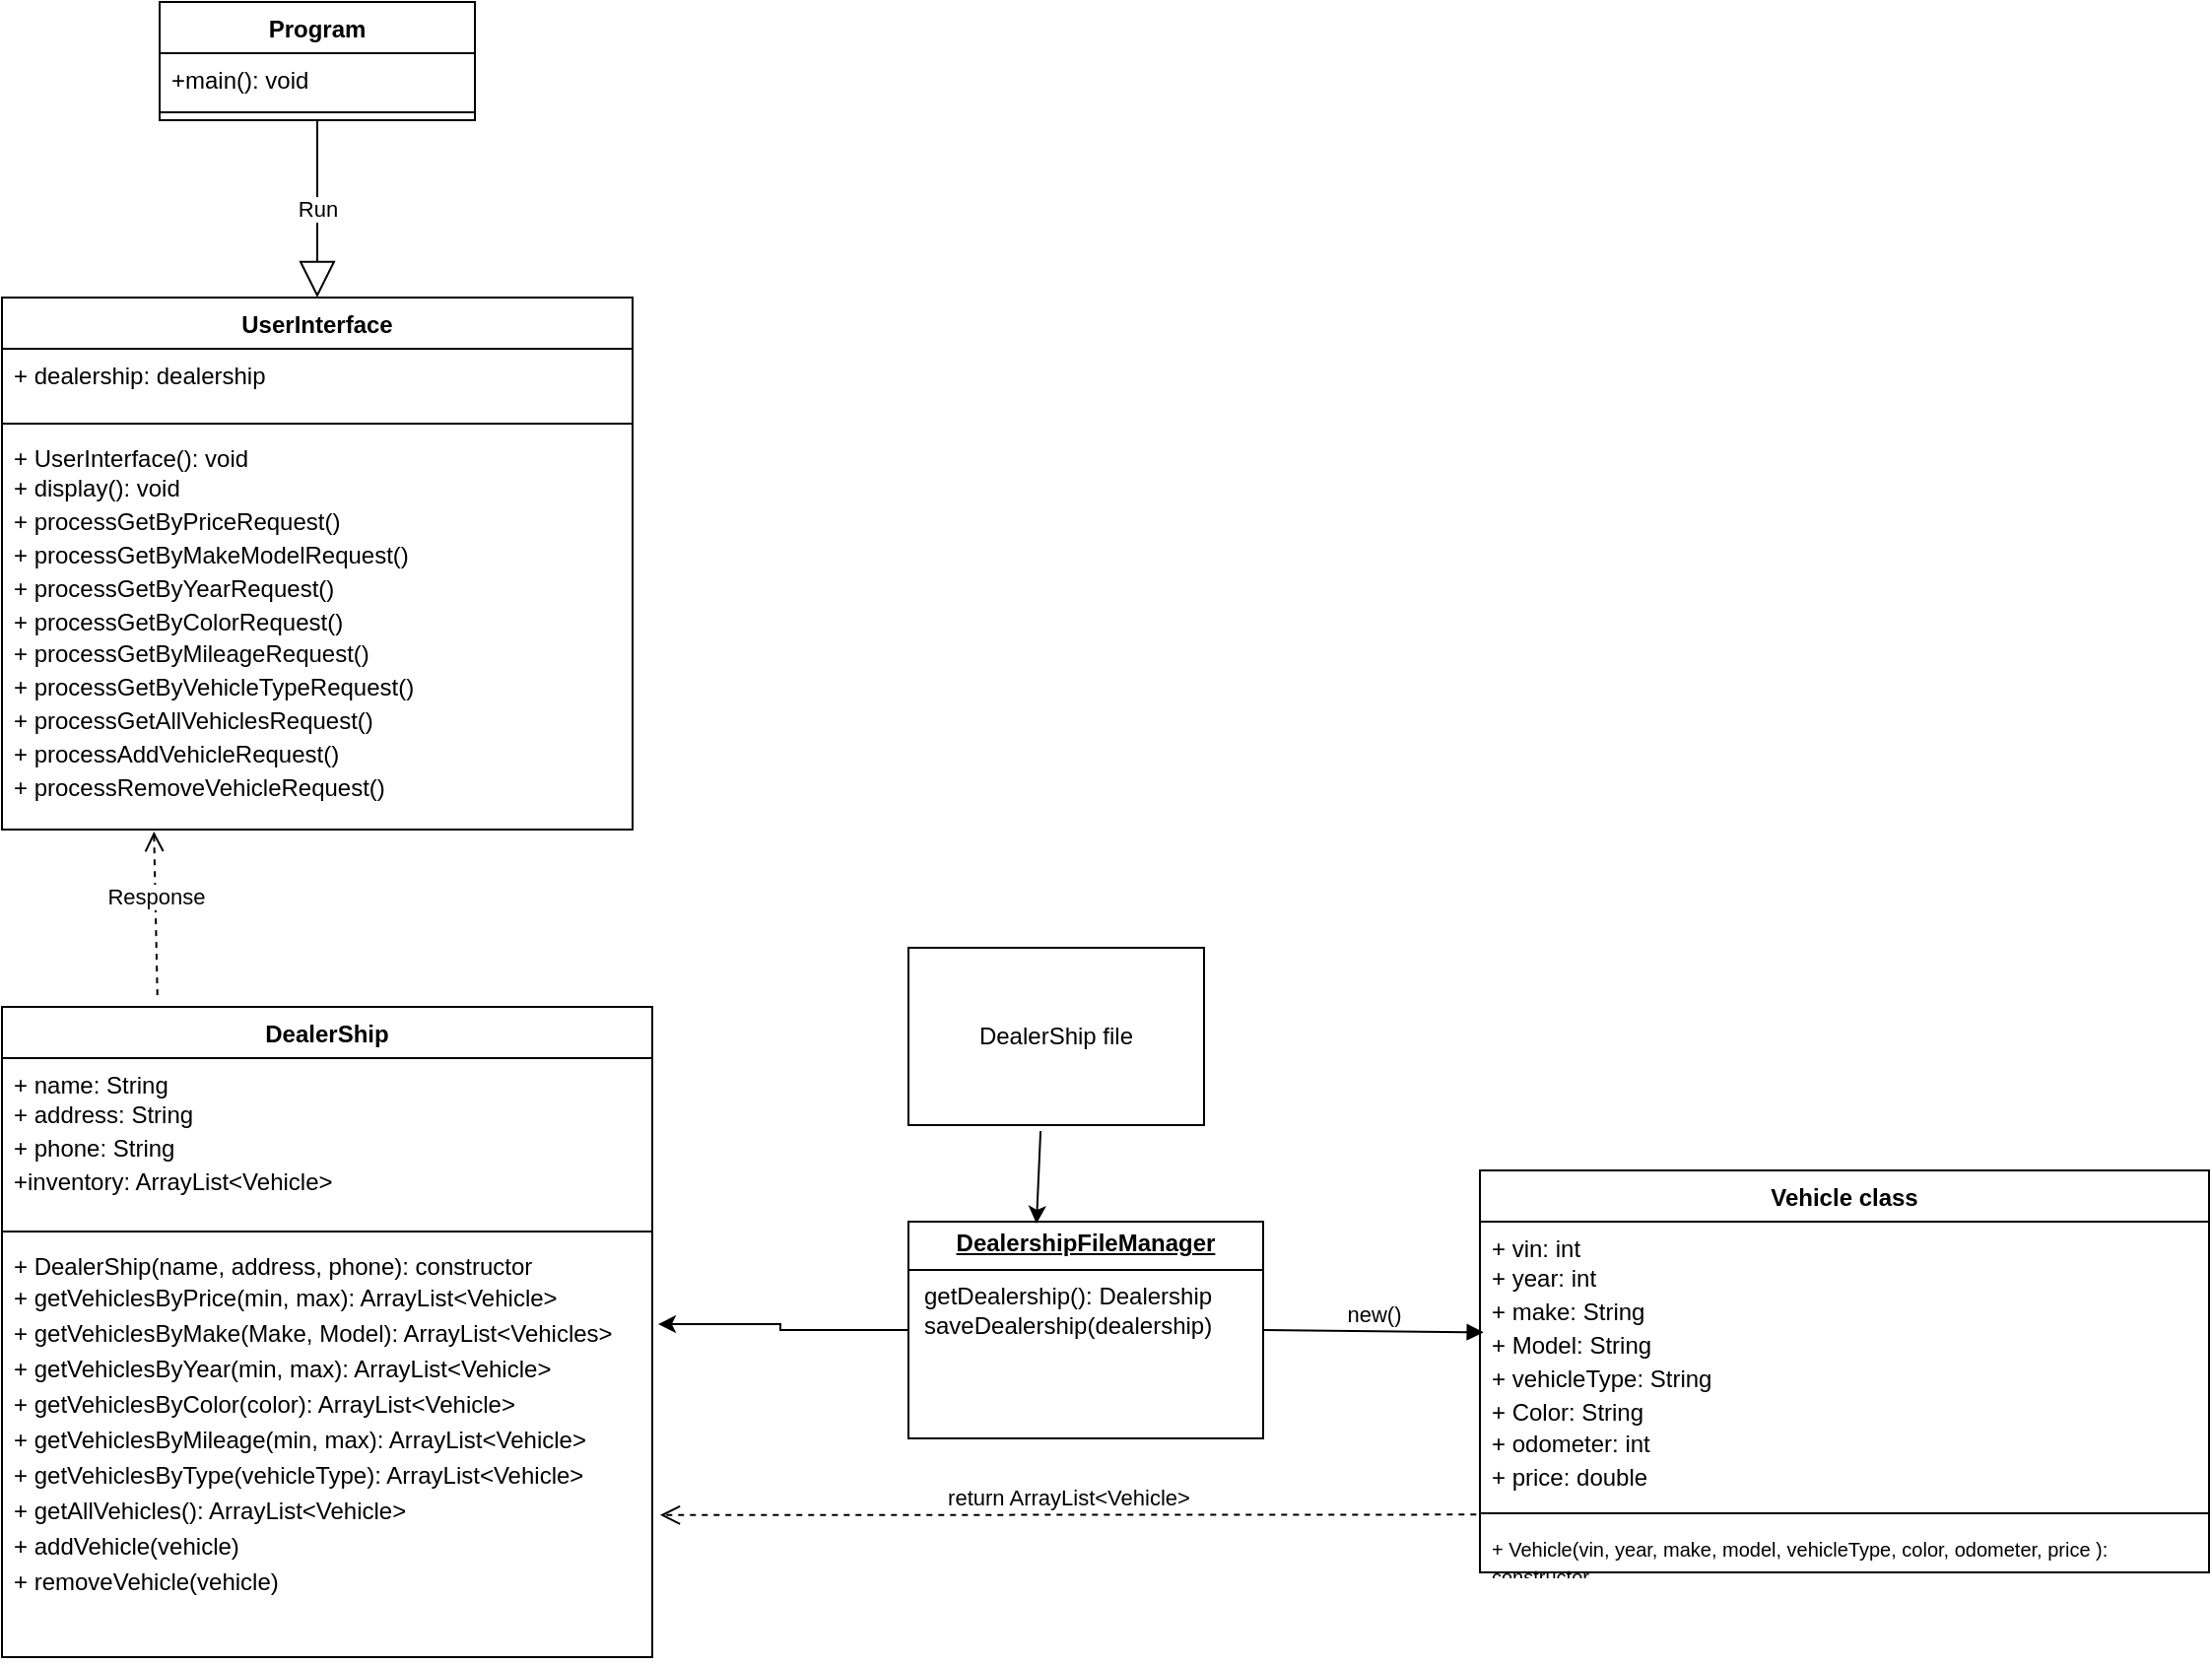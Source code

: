<mxfile version="24.3.1" type="device">
  <diagram name="Page-1" id="x2xxLGzFFtKHMmmUy-hE">
    <mxGraphModel dx="2284" dy="1933" grid="1" gridSize="10" guides="1" tooltips="1" connect="1" arrows="1" fold="1" page="1" pageScale="1" pageWidth="850" pageHeight="1100" math="0" shadow="0">
      <root>
        <mxCell id="0" />
        <mxCell id="1" parent="0" />
        <mxCell id="-7rHwL7iBXGMly66Tm09-5" value="Vehicle class" style="swimlane;fontStyle=1;align=center;verticalAlign=top;childLayout=stackLayout;horizontal=1;startSize=26;horizontalStack=0;resizeParent=1;resizeParentMax=0;resizeLast=0;collapsible=1;marginBottom=0;whiteSpace=wrap;html=1;" parent="1" vertex="1">
          <mxGeometry x="690" y="363" width="370" height="204" as="geometry" />
        </mxCell>
        <mxCell id="-7rHwL7iBXGMly66Tm09-6" value="+ vin: int&lt;div style=&quot;line-height: 140%;&quot;&gt;+ year: int&lt;/div&gt;&lt;div style=&quot;line-height: 140%;&quot;&gt;+ make: String&lt;/div&gt;&lt;div style=&quot;line-height: 140%;&quot;&gt;+ Model: String&lt;/div&gt;&lt;div style=&quot;line-height: 140%;&quot;&gt;+ vehicleType: String&lt;/div&gt;&lt;div style=&quot;line-height: 140%;&quot;&gt;+ Color: String&lt;/div&gt;&lt;div style=&quot;line-height: 140%;&quot;&gt;+ odometer: int&lt;/div&gt;&lt;div style=&quot;line-height: 140%;&quot;&gt;+ price: double&lt;/div&gt;" style="text;strokeColor=none;fillColor=none;align=left;verticalAlign=top;spacingLeft=4;spacingRight=4;overflow=hidden;rotatable=0;points=[[0,0.5],[1,0.5]];portConstraint=eastwest;whiteSpace=wrap;html=1;" parent="-7rHwL7iBXGMly66Tm09-5" vertex="1">
          <mxGeometry y="26" width="370" height="144" as="geometry" />
        </mxCell>
        <mxCell id="-7rHwL7iBXGMly66Tm09-7" value="" style="line;strokeWidth=1;fillColor=none;align=left;verticalAlign=middle;spacingTop=-1;spacingLeft=3;spacingRight=3;rotatable=0;labelPosition=right;points=[];portConstraint=eastwest;strokeColor=inherit;" parent="-7rHwL7iBXGMly66Tm09-5" vertex="1">
          <mxGeometry y="170" width="370" height="8" as="geometry" />
        </mxCell>
        <mxCell id="-7rHwL7iBXGMly66Tm09-8" value="&lt;font style=&quot;font-size: 10px;&quot;&gt;+ Vehicle(vin, year, make, model, vehicleType, color, odometer, price ): constructor&amp;nbsp;&lt;/font&gt;" style="text;strokeColor=none;fillColor=none;align=left;verticalAlign=top;spacingLeft=4;spacingRight=4;overflow=hidden;rotatable=0;points=[[0,0.5],[1,0.5]];portConstraint=eastwest;whiteSpace=wrap;html=1;" parent="-7rHwL7iBXGMly66Tm09-5" vertex="1">
          <mxGeometry y="178" width="370" height="26" as="geometry" />
        </mxCell>
        <mxCell id="-7rHwL7iBXGMly66Tm09-9" value="DealerShip" style="swimlane;fontStyle=1;align=center;verticalAlign=top;childLayout=stackLayout;horizontal=1;startSize=26;horizontalStack=0;resizeParent=1;resizeParentMax=0;resizeLast=0;collapsible=1;marginBottom=0;whiteSpace=wrap;html=1;" parent="1" vertex="1">
          <mxGeometry x="-60" y="280" width="330" height="330" as="geometry" />
        </mxCell>
        <mxCell id="-7rHwL7iBXGMly66Tm09-10" value="+ name: String&lt;div style=&quot;line-height: 140%;&quot;&gt;+ address: String&lt;/div&gt;&lt;div style=&quot;line-height: 140%;&quot;&gt;+ phone: String&lt;/div&gt;&lt;div style=&quot;line-height: 140%;&quot;&gt;&lt;span style=&quot;background-color: initial;&quot;&gt;+inventory: ArrayList&amp;lt;Vehicle&amp;gt;&lt;/span&gt;&lt;br&gt;&lt;/div&gt;" style="text;strokeColor=none;fillColor=none;align=left;verticalAlign=top;spacingLeft=4;spacingRight=4;overflow=hidden;rotatable=0;points=[[0,0.5],[1,0.5]];portConstraint=eastwest;whiteSpace=wrap;html=1;" parent="-7rHwL7iBXGMly66Tm09-9" vertex="1">
          <mxGeometry y="26" width="330" height="84" as="geometry" />
        </mxCell>
        <mxCell id="-7rHwL7iBXGMly66Tm09-11" value="" style="line;strokeWidth=1;fillColor=none;align=left;verticalAlign=middle;spacingTop=-1;spacingLeft=3;spacingRight=3;rotatable=0;labelPosition=right;points=[];portConstraint=eastwest;strokeColor=inherit;" parent="-7rHwL7iBXGMly66Tm09-9" vertex="1">
          <mxGeometry y="110" width="330" height="8" as="geometry" />
        </mxCell>
        <mxCell id="-7rHwL7iBXGMly66Tm09-12" value="+ DealerShip(name, address, phone): constructor&lt;div style=&quot;line-height: 150%;&quot;&gt;+ getVehiclesByPrice(min, max): ArrayList&amp;lt;Vehicle&amp;gt;&lt;/div&gt;&lt;div style=&quot;line-height: 150%;&quot;&gt;+ getVehiclesByMake(Make, Model): ArrayList&amp;lt;Vehicles&amp;gt;&lt;/div&gt;&lt;div style=&quot;line-height: 150%;&quot;&gt;+ getVehiclesByYear(min, max): ArrayList&amp;lt;Vehicle&amp;gt;&lt;/div&gt;&lt;div style=&quot;line-height: 150%;&quot;&gt;+ getVehiclesByColor(color): ArrayList&amp;lt;Vehicle&amp;gt;&lt;/div&gt;&lt;div style=&quot;line-height: 150%;&quot;&gt;+ getVehiclesByMileage(min, max): ArrayList&amp;lt;Vehicle&amp;gt;&lt;/div&gt;&lt;div style=&quot;line-height: 150%;&quot;&gt;+ getVehiclesByType(vehicleType): ArrayList&amp;lt;Vehicle&amp;gt;&lt;/div&gt;&lt;div style=&quot;line-height: 150%;&quot;&gt;+ getAllVehicles(): ArrayList&amp;lt;Vehicle&amp;gt;&lt;/div&gt;&lt;div style=&quot;line-height: 150%;&quot;&gt;&lt;span style=&quot;background-color: initial;&quot;&gt;+ addVehicle(vehicle)&lt;/span&gt;&lt;/div&gt;&lt;div style=&quot;line-height: 150%; padding-top: 0px;&quot;&gt;+ removeVehicle(vehicle)&lt;/div&gt;&lt;div style=&quot;line-height: 140%;&quot;&gt;&lt;br&gt;&lt;/div&gt;" style="text;strokeColor=none;fillColor=none;align=left;verticalAlign=top;spacingLeft=4;spacingRight=4;overflow=hidden;rotatable=0;points=[[0,0.5],[1,0.5]];portConstraint=eastwest;whiteSpace=wrap;html=1;" parent="-7rHwL7iBXGMly66Tm09-9" vertex="1">
          <mxGeometry y="118" width="330" height="212" as="geometry" />
        </mxCell>
        <mxCell id="-7rHwL7iBXGMly66Tm09-13" value="UserInterface" style="swimlane;fontStyle=1;align=center;verticalAlign=top;childLayout=stackLayout;horizontal=1;startSize=26;horizontalStack=0;resizeParent=1;resizeParentMax=0;resizeLast=0;collapsible=1;marginBottom=0;whiteSpace=wrap;html=1;" parent="1" vertex="1">
          <mxGeometry x="-60" y="-80" width="320" height="270" as="geometry" />
        </mxCell>
        <mxCell id="-7rHwL7iBXGMly66Tm09-14" value="+ dealership: dealership&lt;div&gt;&lt;br&gt;&lt;/div&gt;" style="text;strokeColor=none;fillColor=none;align=left;verticalAlign=top;spacingLeft=4;spacingRight=4;overflow=hidden;rotatable=0;points=[[0,0.5],[1,0.5]];portConstraint=eastwest;whiteSpace=wrap;html=1;" parent="-7rHwL7iBXGMly66Tm09-13" vertex="1">
          <mxGeometry y="26" width="320" height="34" as="geometry" />
        </mxCell>
        <mxCell id="-7rHwL7iBXGMly66Tm09-15" value="" style="line;strokeWidth=1;fillColor=none;align=left;verticalAlign=middle;spacingTop=-1;spacingLeft=3;spacingRight=3;rotatable=0;labelPosition=right;points=[];portConstraint=eastwest;strokeColor=inherit;" parent="-7rHwL7iBXGMly66Tm09-13" vertex="1">
          <mxGeometry y="60" width="320" height="8" as="geometry" />
        </mxCell>
        <mxCell id="-7rHwL7iBXGMly66Tm09-16" value="+ UserInterface(): void&lt;div style=&quot;line-height: 140%;&quot;&gt;+ display(): void&lt;/div&gt;&lt;div style=&quot;line-height: 140%;&quot;&gt;+ processGetByPriceRequest()&lt;/div&gt;&lt;div style=&quot;line-height: 140%;&quot;&gt;+ processGetByMakeModelRequest()&lt;/div&gt;&lt;div style=&quot;line-height: 140%;&quot;&gt;+ processGetByYearRequest()&lt;/div&gt;&lt;div style=&quot;line-height: 140%;&quot;&gt;+ processGetByColorRequest()&lt;/div&gt;&lt;div style=&quot;line-height: 140%;&quot;&gt;+ processGetByMileageRequest()&lt;/div&gt;&lt;div style=&quot;line-height: 140%;&quot;&gt;+ processGetByVehicleTypeRequest()&lt;/div&gt;&lt;div style=&quot;line-height: 140%;&quot;&gt;+ processGetAllVehiclesRequest()&lt;/div&gt;&lt;div style=&quot;line-height: 140%;&quot;&gt;+ processAddVehicleRequest()&lt;/div&gt;&lt;div style=&quot;line-height: 140%;&quot;&gt;+ processRemoveVehicleRequest()&lt;br&gt;&lt;div&gt;&lt;br&gt;&lt;/div&gt;&lt;/div&gt;" style="text;strokeColor=none;fillColor=none;align=left;verticalAlign=top;spacingLeft=4;spacingRight=4;overflow=hidden;rotatable=0;points=[[0,0.5],[1,0.5]];portConstraint=eastwest;whiteSpace=wrap;html=1;" parent="-7rHwL7iBXGMly66Tm09-13" vertex="1">
          <mxGeometry y="68" width="320" height="202" as="geometry" />
        </mxCell>
        <mxCell id="-7rHwL7iBXGMly66Tm09-17" value="Program" style="swimlane;fontStyle=1;align=center;verticalAlign=top;childLayout=stackLayout;horizontal=1;startSize=26;horizontalStack=0;resizeParent=1;resizeParentMax=0;resizeLast=0;collapsible=1;marginBottom=0;whiteSpace=wrap;html=1;" parent="1" vertex="1">
          <mxGeometry x="20" y="-230" width="160" height="60" as="geometry" />
        </mxCell>
        <mxCell id="-7rHwL7iBXGMly66Tm09-18" value="+main(): void" style="text;strokeColor=none;fillColor=none;align=left;verticalAlign=top;spacingLeft=4;spacingRight=4;overflow=hidden;rotatable=0;points=[[0,0.5],[1,0.5]];portConstraint=eastwest;whiteSpace=wrap;html=1;" parent="-7rHwL7iBXGMly66Tm09-17" vertex="1">
          <mxGeometry y="26" width="160" height="26" as="geometry" />
        </mxCell>
        <mxCell id="-7rHwL7iBXGMly66Tm09-19" value="" style="line;strokeWidth=1;fillColor=none;align=left;verticalAlign=middle;spacingTop=-1;spacingLeft=3;spacingRight=3;rotatable=0;labelPosition=right;points=[];portConstraint=eastwest;strokeColor=inherit;" parent="-7rHwL7iBXGMly66Tm09-17" vertex="1">
          <mxGeometry y="52" width="160" height="8" as="geometry" />
        </mxCell>
        <mxCell id="-7rHwL7iBXGMly66Tm09-21" value="&lt;p style=&quot;margin:0px;margin-top:4px;text-align:center;text-decoration:underline;&quot;&gt;&lt;b&gt;DealershipFileManager&lt;/b&gt;&lt;/p&gt;&lt;hr size=&quot;1&quot; style=&quot;border-style:solid;&quot;&gt;&lt;p style=&quot;margin:0px;margin-left:8px;&quot;&gt;getDealership(): Dealership&lt;/p&gt;&lt;p style=&quot;margin:0px;margin-left:8px;&quot;&gt;saveDealership(dealership)&lt;/p&gt;" style="verticalAlign=top;align=left;overflow=fill;html=1;whiteSpace=wrap;" parent="1" vertex="1">
          <mxGeometry x="400" y="389" width="180" height="110" as="geometry" />
        </mxCell>
        <mxCell id="mGDn4cQpA5w8K1afmDFH-1" value="DealerShip file" style="html=1;whiteSpace=wrap;" parent="1" vertex="1">
          <mxGeometry x="400" y="250" width="150" height="90" as="geometry" />
        </mxCell>
        <mxCell id="mGDn4cQpA5w8K1afmDFH-5" value="" style="endArrow=classic;html=1;rounded=0;exitX=0.447;exitY=1.033;exitDx=0;exitDy=0;exitPerimeter=0;entryX=0.361;entryY=0.009;entryDx=0;entryDy=0;entryPerimeter=0;" parent="1" source="mGDn4cQpA5w8K1afmDFH-1" target="-7rHwL7iBXGMly66Tm09-21" edge="1">
          <mxGeometry width="50" height="50" relative="1" as="geometry">
            <mxPoint x="440" y="260" as="sourcePoint" />
            <mxPoint x="490" y="210" as="targetPoint" />
          </mxGeometry>
        </mxCell>
        <mxCell id="mGDn4cQpA5w8K1afmDFH-7" value="new()" style="html=1;verticalAlign=bottom;endArrow=block;curved=0;rounded=0;entryX=0.005;entryY=0.39;entryDx=0;entryDy=0;exitX=1;exitY=0.5;exitDx=0;exitDy=0;entryPerimeter=0;" parent="1" source="-7rHwL7iBXGMly66Tm09-21" target="-7rHwL7iBXGMly66Tm09-6" edge="1">
          <mxGeometry width="80" relative="1" as="geometry">
            <mxPoint x="570" y="434.5" as="sourcePoint" />
            <mxPoint x="650" y="434.5" as="targetPoint" />
          </mxGeometry>
        </mxCell>
        <mxCell id="mGDn4cQpA5w8K1afmDFH-9" value="return ArrayList&amp;lt;Vehicle&amp;gt;" style="html=1;verticalAlign=bottom;endArrow=open;dashed=1;endSize=8;curved=0;rounded=0;entryX=1.012;entryY=0.66;entryDx=0;entryDy=0;entryPerimeter=0;exitX=-0.005;exitY=-0.128;exitDx=0;exitDy=0;exitPerimeter=0;" parent="1" source="-7rHwL7iBXGMly66Tm09-8" target="-7rHwL7iBXGMly66Tm09-12" edge="1">
          <mxGeometry relative="1" as="geometry">
            <mxPoint x="710" y="530" as="sourcePoint" />
            <mxPoint x="630" y="530" as="targetPoint" />
          </mxGeometry>
        </mxCell>
        <mxCell id="mGDn4cQpA5w8K1afmDFH-10" style="edgeStyle=orthogonalEdgeStyle;rounded=0;orthogonalLoop=1;jettySize=auto;html=1;entryX=1.009;entryY=0.203;entryDx=0;entryDy=0;entryPerimeter=0;" parent="1" source="-7rHwL7iBXGMly66Tm09-21" target="-7rHwL7iBXGMly66Tm09-12" edge="1">
          <mxGeometry relative="1" as="geometry" />
        </mxCell>
        <mxCell id="mGDn4cQpA5w8K1afmDFH-11" value="Run" style="endArrow=block;endSize=16;endFill=0;html=1;rounded=0;entryX=0.5;entryY=0;entryDx=0;entryDy=0;exitX=0.5;exitY=1;exitDx=0;exitDy=0;" parent="1" source="-7rHwL7iBXGMly66Tm09-17" target="-7rHwL7iBXGMly66Tm09-13" edge="1">
          <mxGeometry width="160" relative="1" as="geometry">
            <mxPoint x="130" y="-160" as="sourcePoint" />
            <mxPoint x="280" y="-135.5" as="targetPoint" />
          </mxGeometry>
        </mxCell>
        <mxCell id="fGXkoANk0YajZUGQDAVF-2" value="Response" style="html=1;verticalAlign=bottom;endArrow=open;dashed=1;endSize=8;curved=0;rounded=0;entryX=0.241;entryY=1.005;entryDx=0;entryDy=0;entryPerimeter=0;exitX=0.239;exitY=-0.018;exitDx=0;exitDy=0;exitPerimeter=0;" edge="1" parent="1" source="-7rHwL7iBXGMly66Tm09-9" target="-7rHwL7iBXGMly66Tm09-16">
          <mxGeometry relative="1" as="geometry">
            <mxPoint x="22" y="270" as="sourcePoint" />
            <mxPoint y="260" as="targetPoint" />
          </mxGeometry>
        </mxCell>
      </root>
    </mxGraphModel>
  </diagram>
</mxfile>
